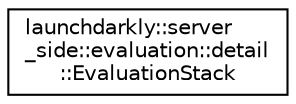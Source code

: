 digraph "Graphical Class Hierarchy"
{
 // LATEX_PDF_SIZE
  edge [fontname="Helvetica",fontsize="10",labelfontname="Helvetica",labelfontsize="10"];
  node [fontname="Helvetica",fontsize="10",shape=record];
  rankdir="LR";
  Node0 [label="launchdarkly::server\l_side::evaluation::detail\l::EvaluationStack",height=0.2,width=0.4,color="black", fillcolor="white", style="filled",URL="$classlaunchdarkly_1_1server__side_1_1evaluation_1_1detail_1_1EvaluationStack.html",tooltip=" "];
}
